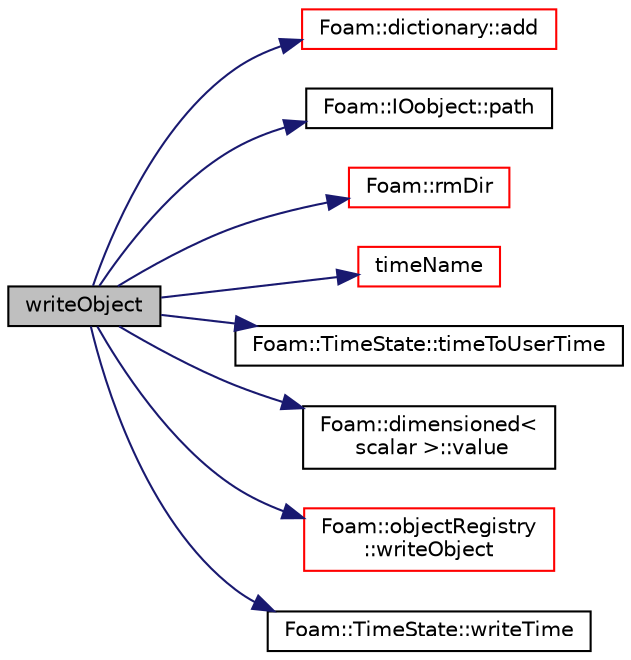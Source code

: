 digraph "writeObject"
{
  bgcolor="transparent";
  edge [fontname="Helvetica",fontsize="10",labelfontname="Helvetica",labelfontsize="10"];
  node [fontname="Helvetica",fontsize="10",shape=record];
  rankdir="LR";
  Node1 [label="writeObject",height=0.2,width=0.4,color="black", fillcolor="grey75", style="filled", fontcolor="black"];
  Node1 -> Node2 [color="midnightblue",fontsize="10",style="solid",fontname="Helvetica"];
  Node2 [label="Foam::dictionary::add",height=0.2,width=0.4,color="red",URL="$a00532.html#ac2ddcab42322c8d8af5e5830ab4d431b",tooltip="Add a new entry. "];
  Node1 -> Node3 [color="midnightblue",fontsize="10",style="solid",fontname="Helvetica"];
  Node3 [label="Foam::IOobject::path",height=0.2,width=0.4,color="black",URL="$a01203.html#a64f21303d7e52f52cda7be219af9ef54",tooltip="Return complete path. "];
  Node1 -> Node4 [color="midnightblue",fontsize="10",style="solid",fontname="Helvetica"];
  Node4 [label="Foam::rmDir",height=0.2,width=0.4,color="red",URL="$a10936.html#a94f85dc184bdb0495e62488fda627038",tooltip="Remove a dirctory and its contents. "];
  Node1 -> Node5 [color="midnightblue",fontsize="10",style="solid",fontname="Helvetica"];
  Node5 [label="timeName",height=0.2,width=0.4,color="red",URL="$a02699.html#a925aaa1856045f34583ad18c62cc13db",tooltip="Return current time name. "];
  Node1 -> Node6 [color="midnightblue",fontsize="10",style="solid",fontname="Helvetica"];
  Node6 [label="Foam::TimeState::timeToUserTime",height=0.2,width=0.4,color="black",URL="$a02708.html#ae43a289a023adc2d9e82b717dc87a620",tooltip="Convert the real-time (s) into user-time (e.g. CA deg) "];
  Node1 -> Node7 [color="midnightblue",fontsize="10",style="solid",fontname="Helvetica"];
  Node7 [label="Foam::dimensioned\<\l scalar \>::value",height=0.2,width=0.4,color="black",URL="$a00540.html#a080d3824651cfcf52f72acceec615aaa",tooltip="Return const reference to value. "];
  Node1 -> Node8 [color="midnightblue",fontsize="10",style="solid",fontname="Helvetica"];
  Node8 [label="Foam::objectRegistry\l::writeObject",height=0.2,width=0.4,color="red",URL="$a01735.html#aa4d5557147f7b9288cfbf5222d503307",tooltip="Write the objects. "];
  Node1 -> Node9 [color="midnightblue",fontsize="10",style="solid",fontname="Helvetica"];
  Node9 [label="Foam::TimeState::writeTime",height=0.2,width=0.4,color="black",URL="$a02708.html#aab942ee151f9a09c2086bce135a656fb",tooltip="Return true if this is a write time. "];
}
